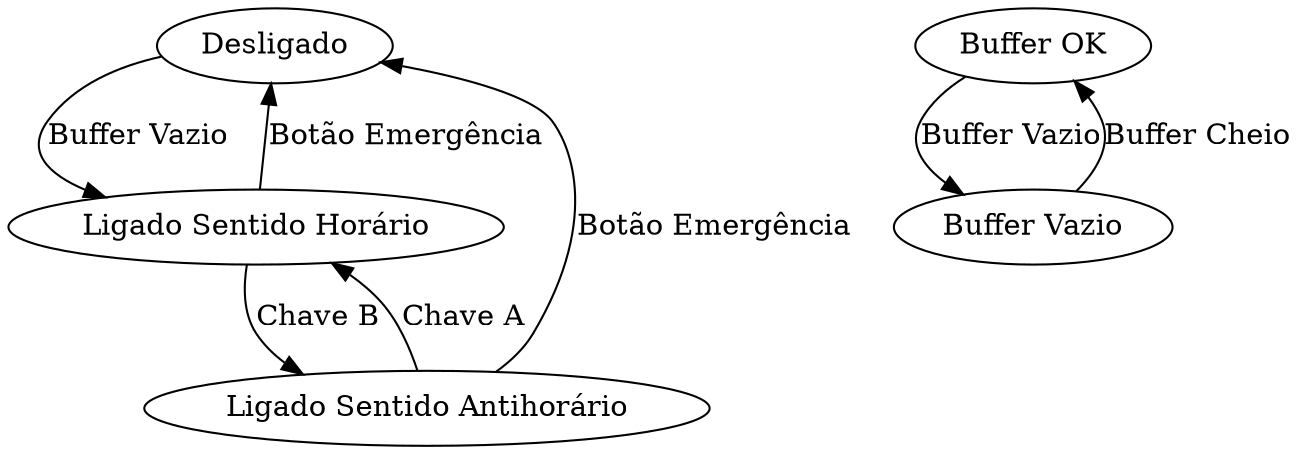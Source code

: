 digraph G {
    MotorOff [label = "Desligado"]
	MotorA [label = "Ligado Sentido Horário"]
	MotorB [label = "Ligado Sentido Antihorário"]

	BufferOk [label = "Buffer OK"]
	BufferVazio [label = "Buffer Vazio"]

    BufferOk -> BufferVazio [label = "Buffer Vazio"]
    BufferVazio -> BufferOk [label = "Buffer Cheio"]
 
    MotorOff -> MotorA [label = "Buffer Vazio"]

    MotorA -> MotorB [label = "Chave B"]
    MotorB -> MotorA [label = "Chave A"]

    MotorA -> MotorOff [label = "Botão Emergência"]
    MotorB -> MotorOff [label = "Botão Emergência"]
}

